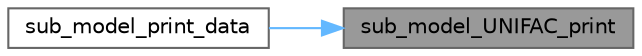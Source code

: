 digraph "sub_model_UNIFAC_print"
{
 // LATEX_PDF_SIZE
  bgcolor="transparent";
  edge [fontname=Helvetica,fontsize=10,labelfontname=Helvetica,labelfontsize=10];
  node [fontname=Helvetica,fontsize=10,shape=box,height=0.2,width=0.4];
  rankdir="RL";
  Node1 [label="sub_model_UNIFAC_print",height=0.2,width=0.4,color="gray40", fillcolor="grey60", style="filled", fontcolor="black",tooltip="Print the sub model data."];
  Node1 -> Node2 [dir="back",color="steelblue1",style="solid"];
  Node2 [label="sub_model_print_data",height=0.2,width=0.4,color="grey40", fillcolor="white", style="filled",URL="$sub__model__solver_8c.html#a1e59f0e39671190ef139baa1021d9edf",tooltip="Print the sub model data."];
}
